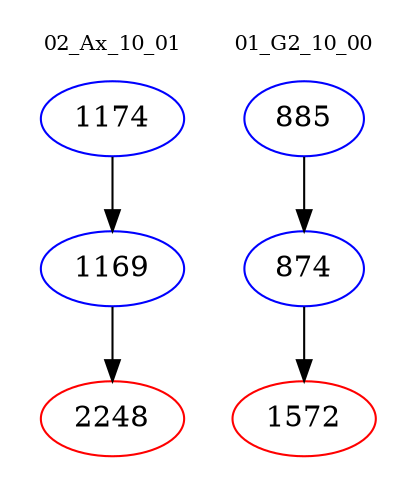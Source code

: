 digraph{
subgraph cluster_0 {
color = white
label = "02_Ax_10_01";
fontsize=10;
T0_1174 [label="1174", color="blue"]
T0_1174 -> T0_1169 [color="black"]
T0_1169 [label="1169", color="blue"]
T0_1169 -> T0_2248 [color="black"]
T0_2248 [label="2248", color="red"]
}
subgraph cluster_1 {
color = white
label = "01_G2_10_00";
fontsize=10;
T1_885 [label="885", color="blue"]
T1_885 -> T1_874 [color="black"]
T1_874 [label="874", color="blue"]
T1_874 -> T1_1572 [color="black"]
T1_1572 [label="1572", color="red"]
}
}
